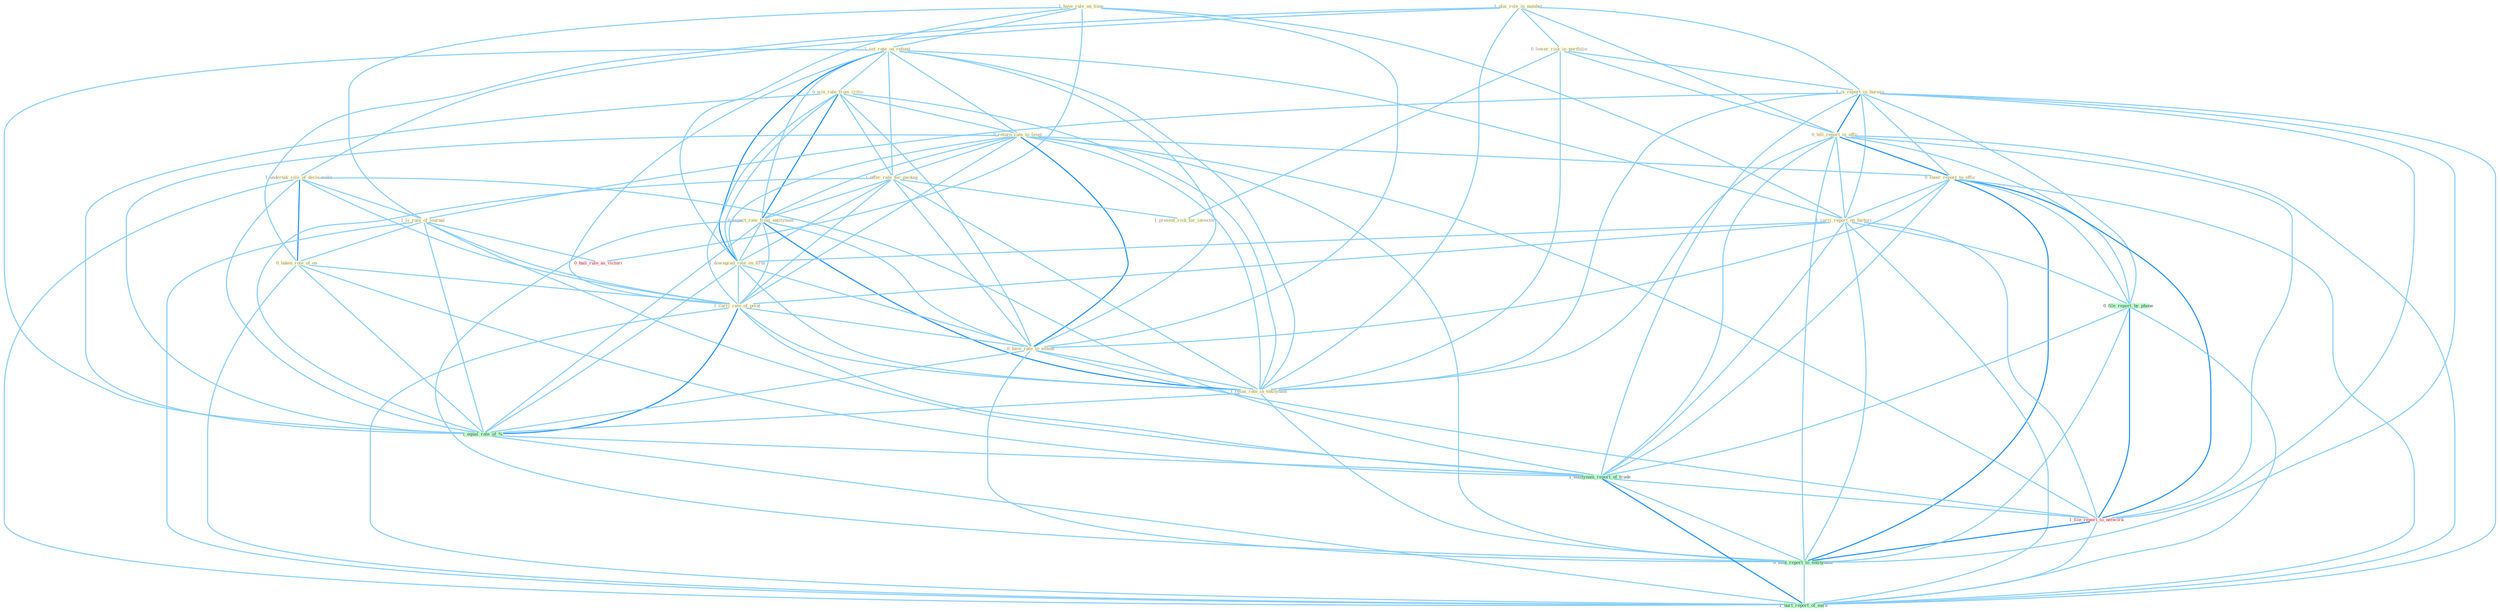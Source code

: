 Graph G{ 
    node
    [shape=polygon,style=filled,width=.5,height=.06,color="#BDFCC9",fixedsize=true,fontsize=4,
    fontcolor="#2f4f4f"];
    {node
    [color="#ffffe0", fontcolor="#8b7d6b"] "1_have_rule_on_time " "1_set_rate_on_refund " "0_win_rate_from_critic " "1_plai_role_in_number " "0_return_rate_to_level " "1_undertak_role_of_decis-make " "1_offer_rate_for_packag " "0_lower_risk_in_portfolio " "1_is_report_in_bureau " "1_present_risk_for_investor " "0_tell_report_in_offic " "0_steer_report_to_offic " "0_expect_rate_from_entitynam " "1_carri_report_on_factori " "1_is_rule_of_journal " "1_downgrad_rate_on_firm " "0_taken_role_of_on " "1_carri_rate_of_point " "0_have_rate_to_extent " "1_relax_rate_in_entitynam "}
{node [color="#fff0f5", fontcolor="#b22222"] "1_file_report_to_network " "0_hail_rule_as_victori "}
edge [color="#B0E2FF"];

	"1_have_rule_on_time " -- "1_set_rate_on_refund " [w="1", color="#87cefa" ];
	"1_have_rule_on_time " -- "1_carri_report_on_factori " [w="1", color="#87cefa" ];
	"1_have_rule_on_time " -- "1_is_rule_of_journal " [w="1", color="#87cefa" ];
	"1_have_rule_on_time " -- "1_downgrad_rate_on_firm " [w="1", color="#87cefa" ];
	"1_have_rule_on_time " -- "0_have_rate_to_extent " [w="1", color="#87cefa" ];
	"1_have_rule_on_time " -- "0_hail_rule_as_victori " [w="1", color="#87cefa" ];
	"1_set_rate_on_refund " -- "0_win_rate_from_critic " [w="1", color="#87cefa" ];
	"1_set_rate_on_refund " -- "0_return_rate_to_level " [w="1", color="#87cefa" ];
	"1_set_rate_on_refund " -- "1_offer_rate_for_packag " [w="1", color="#87cefa" ];
	"1_set_rate_on_refund " -- "0_expect_rate_from_entitynam " [w="1", color="#87cefa" ];
	"1_set_rate_on_refund " -- "1_carri_report_on_factori " [w="1", color="#87cefa" ];
	"1_set_rate_on_refund " -- "1_downgrad_rate_on_firm " [w="2", color="#1e90ff" , len=0.8];
	"1_set_rate_on_refund " -- "1_carri_rate_of_point " [w="1", color="#87cefa" ];
	"1_set_rate_on_refund " -- "0_have_rate_to_extent " [w="1", color="#87cefa" ];
	"1_set_rate_on_refund " -- "1_relax_rate_in_entitynam " [w="1", color="#87cefa" ];
	"1_set_rate_on_refund " -- "1_equal_rate_of_% " [w="1", color="#87cefa" ];
	"0_win_rate_from_critic " -- "0_return_rate_to_level " [w="1", color="#87cefa" ];
	"0_win_rate_from_critic " -- "1_offer_rate_for_packag " [w="1", color="#87cefa" ];
	"0_win_rate_from_critic " -- "0_expect_rate_from_entitynam " [w="2", color="#1e90ff" , len=0.8];
	"0_win_rate_from_critic " -- "1_downgrad_rate_on_firm " [w="1", color="#87cefa" ];
	"0_win_rate_from_critic " -- "1_carri_rate_of_point " [w="1", color="#87cefa" ];
	"0_win_rate_from_critic " -- "0_have_rate_to_extent " [w="1", color="#87cefa" ];
	"0_win_rate_from_critic " -- "1_relax_rate_in_entitynam " [w="1", color="#87cefa" ];
	"0_win_rate_from_critic " -- "1_equal_rate_of_% " [w="1", color="#87cefa" ];
	"1_plai_role_in_number " -- "1_undertak_role_of_decis-make " [w="1", color="#87cefa" ];
	"1_plai_role_in_number " -- "0_lower_risk_in_portfolio " [w="1", color="#87cefa" ];
	"1_plai_role_in_number " -- "1_is_report_in_bureau " [w="1", color="#87cefa" ];
	"1_plai_role_in_number " -- "0_tell_report_in_offic " [w="1", color="#87cefa" ];
	"1_plai_role_in_number " -- "0_taken_role_of_on " [w="1", color="#87cefa" ];
	"1_plai_role_in_number " -- "1_relax_rate_in_entitynam " [w="1", color="#87cefa" ];
	"0_return_rate_to_level " -- "1_offer_rate_for_packag " [w="1", color="#87cefa" ];
	"0_return_rate_to_level " -- "0_steer_report_to_offic " [w="1", color="#87cefa" ];
	"0_return_rate_to_level " -- "0_expect_rate_from_entitynam " [w="1", color="#87cefa" ];
	"0_return_rate_to_level " -- "1_downgrad_rate_on_firm " [w="1", color="#87cefa" ];
	"0_return_rate_to_level " -- "1_carri_rate_of_point " [w="1", color="#87cefa" ];
	"0_return_rate_to_level " -- "0_have_rate_to_extent " [w="2", color="#1e90ff" , len=0.8];
	"0_return_rate_to_level " -- "1_relax_rate_in_entitynam " [w="1", color="#87cefa" ];
	"0_return_rate_to_level " -- "1_equal_rate_of_% " [w="1", color="#87cefa" ];
	"0_return_rate_to_level " -- "1_file_report_to_network " [w="1", color="#87cefa" ];
	"0_return_rate_to_level " -- "0_sent_report_to_entitynam " [w="1", color="#87cefa" ];
	"1_undertak_role_of_decis-make " -- "1_is_rule_of_journal " [w="1", color="#87cefa" ];
	"1_undertak_role_of_decis-make " -- "0_taken_role_of_on " [w="2", color="#1e90ff" , len=0.8];
	"1_undertak_role_of_decis-make " -- "1_carri_rate_of_point " [w="1", color="#87cefa" ];
	"1_undertak_role_of_decis-make " -- "1_equal_rate_of_% " [w="1", color="#87cefa" ];
	"1_undertak_role_of_decis-make " -- "1_entitynam_report_of_trade " [w="1", color="#87cefa" ];
	"1_undertak_role_of_decis-make " -- "1_hurt_report_of_earn " [w="1", color="#87cefa" ];
	"1_offer_rate_for_packag " -- "1_present_risk_for_investor " [w="1", color="#87cefa" ];
	"1_offer_rate_for_packag " -- "0_expect_rate_from_entitynam " [w="1", color="#87cefa" ];
	"1_offer_rate_for_packag " -- "1_downgrad_rate_on_firm " [w="1", color="#87cefa" ];
	"1_offer_rate_for_packag " -- "1_carri_rate_of_point " [w="1", color="#87cefa" ];
	"1_offer_rate_for_packag " -- "0_have_rate_to_extent " [w="1", color="#87cefa" ];
	"1_offer_rate_for_packag " -- "1_relax_rate_in_entitynam " [w="1", color="#87cefa" ];
	"1_offer_rate_for_packag " -- "1_equal_rate_of_% " [w="1", color="#87cefa" ];
	"0_lower_risk_in_portfolio " -- "1_is_report_in_bureau " [w="1", color="#87cefa" ];
	"0_lower_risk_in_portfolio " -- "1_present_risk_for_investor " [w="1", color="#87cefa" ];
	"0_lower_risk_in_portfolio " -- "0_tell_report_in_offic " [w="1", color="#87cefa" ];
	"0_lower_risk_in_portfolio " -- "1_relax_rate_in_entitynam " [w="1", color="#87cefa" ];
	"1_is_report_in_bureau " -- "0_tell_report_in_offic " [w="2", color="#1e90ff" , len=0.8];
	"1_is_report_in_bureau " -- "0_steer_report_to_offic " [w="1", color="#87cefa" ];
	"1_is_report_in_bureau " -- "1_carri_report_on_factori " [w="1", color="#87cefa" ];
	"1_is_report_in_bureau " -- "1_is_rule_of_journal " [w="1", color="#87cefa" ];
	"1_is_report_in_bureau " -- "1_relax_rate_in_entitynam " [w="1", color="#87cefa" ];
	"1_is_report_in_bureau " -- "0_file_report_by_phone " [w="1", color="#87cefa" ];
	"1_is_report_in_bureau " -- "1_entitynam_report_of_trade " [w="1", color="#87cefa" ];
	"1_is_report_in_bureau " -- "1_file_report_to_network " [w="1", color="#87cefa" ];
	"1_is_report_in_bureau " -- "0_sent_report_to_entitynam " [w="1", color="#87cefa" ];
	"1_is_report_in_bureau " -- "1_hurt_report_of_earn " [w="1", color="#87cefa" ];
	"0_tell_report_in_offic " -- "0_steer_report_to_offic " [w="2", color="#1e90ff" , len=0.8];
	"0_tell_report_in_offic " -- "1_carri_report_on_factori " [w="1", color="#87cefa" ];
	"0_tell_report_in_offic " -- "1_relax_rate_in_entitynam " [w="1", color="#87cefa" ];
	"0_tell_report_in_offic " -- "0_file_report_by_phone " [w="1", color="#87cefa" ];
	"0_tell_report_in_offic " -- "1_entitynam_report_of_trade " [w="1", color="#87cefa" ];
	"0_tell_report_in_offic " -- "1_file_report_to_network " [w="1", color="#87cefa" ];
	"0_tell_report_in_offic " -- "0_sent_report_to_entitynam " [w="1", color="#87cefa" ];
	"0_tell_report_in_offic " -- "1_hurt_report_of_earn " [w="1", color="#87cefa" ];
	"0_steer_report_to_offic " -- "1_carri_report_on_factori " [w="1", color="#87cefa" ];
	"0_steer_report_to_offic " -- "0_have_rate_to_extent " [w="1", color="#87cefa" ];
	"0_steer_report_to_offic " -- "0_file_report_by_phone " [w="1", color="#87cefa" ];
	"0_steer_report_to_offic " -- "1_entitynam_report_of_trade " [w="1", color="#87cefa" ];
	"0_steer_report_to_offic " -- "1_file_report_to_network " [w="2", color="#1e90ff" , len=0.8];
	"0_steer_report_to_offic " -- "0_sent_report_to_entitynam " [w="2", color="#1e90ff" , len=0.8];
	"0_steer_report_to_offic " -- "1_hurt_report_of_earn " [w="1", color="#87cefa" ];
	"0_expect_rate_from_entitynam " -- "1_downgrad_rate_on_firm " [w="1", color="#87cefa" ];
	"0_expect_rate_from_entitynam " -- "1_carri_rate_of_point " [w="1", color="#87cefa" ];
	"0_expect_rate_from_entitynam " -- "0_have_rate_to_extent " [w="1", color="#87cefa" ];
	"0_expect_rate_from_entitynam " -- "1_relax_rate_in_entitynam " [w="2", color="#1e90ff" , len=0.8];
	"0_expect_rate_from_entitynam " -- "1_equal_rate_of_% " [w="1", color="#87cefa" ];
	"0_expect_rate_from_entitynam " -- "0_sent_report_to_entitynam " [w="1", color="#87cefa" ];
	"1_carri_report_on_factori " -- "1_downgrad_rate_on_firm " [w="1", color="#87cefa" ];
	"1_carri_report_on_factori " -- "1_carri_rate_of_point " [w="1", color="#87cefa" ];
	"1_carri_report_on_factori " -- "0_file_report_by_phone " [w="1", color="#87cefa" ];
	"1_carri_report_on_factori " -- "1_entitynam_report_of_trade " [w="1", color="#87cefa" ];
	"1_carri_report_on_factori " -- "1_file_report_to_network " [w="1", color="#87cefa" ];
	"1_carri_report_on_factori " -- "0_sent_report_to_entitynam " [w="1", color="#87cefa" ];
	"1_carri_report_on_factori " -- "1_hurt_report_of_earn " [w="1", color="#87cefa" ];
	"1_is_rule_of_journal " -- "0_taken_role_of_on " [w="1", color="#87cefa" ];
	"1_is_rule_of_journal " -- "1_carri_rate_of_point " [w="1", color="#87cefa" ];
	"1_is_rule_of_journal " -- "1_equal_rate_of_% " [w="1", color="#87cefa" ];
	"1_is_rule_of_journal " -- "1_entitynam_report_of_trade " [w="1", color="#87cefa" ];
	"1_is_rule_of_journal " -- "0_hail_rule_as_victori " [w="1", color="#87cefa" ];
	"1_is_rule_of_journal " -- "1_hurt_report_of_earn " [w="1", color="#87cefa" ];
	"1_downgrad_rate_on_firm " -- "1_carri_rate_of_point " [w="1", color="#87cefa" ];
	"1_downgrad_rate_on_firm " -- "0_have_rate_to_extent " [w="1", color="#87cefa" ];
	"1_downgrad_rate_on_firm " -- "1_relax_rate_in_entitynam " [w="1", color="#87cefa" ];
	"1_downgrad_rate_on_firm " -- "1_equal_rate_of_% " [w="1", color="#87cefa" ];
	"0_taken_role_of_on " -- "1_carri_rate_of_point " [w="1", color="#87cefa" ];
	"0_taken_role_of_on " -- "1_equal_rate_of_% " [w="1", color="#87cefa" ];
	"0_taken_role_of_on " -- "1_entitynam_report_of_trade " [w="1", color="#87cefa" ];
	"0_taken_role_of_on " -- "1_hurt_report_of_earn " [w="1", color="#87cefa" ];
	"1_carri_rate_of_point " -- "0_have_rate_to_extent " [w="1", color="#87cefa" ];
	"1_carri_rate_of_point " -- "1_relax_rate_in_entitynam " [w="1", color="#87cefa" ];
	"1_carri_rate_of_point " -- "1_equal_rate_of_% " [w="2", color="#1e90ff" , len=0.8];
	"1_carri_rate_of_point " -- "1_entitynam_report_of_trade " [w="1", color="#87cefa" ];
	"1_carri_rate_of_point " -- "1_hurt_report_of_earn " [w="1", color="#87cefa" ];
	"0_have_rate_to_extent " -- "1_relax_rate_in_entitynam " [w="1", color="#87cefa" ];
	"0_have_rate_to_extent " -- "1_equal_rate_of_% " [w="1", color="#87cefa" ];
	"0_have_rate_to_extent " -- "1_file_report_to_network " [w="1", color="#87cefa" ];
	"0_have_rate_to_extent " -- "0_sent_report_to_entitynam " [w="1", color="#87cefa" ];
	"1_relax_rate_in_entitynam " -- "1_equal_rate_of_% " [w="1", color="#87cefa" ];
	"1_relax_rate_in_entitynam " -- "0_sent_report_to_entitynam " [w="1", color="#87cefa" ];
	"0_file_report_by_phone " -- "1_entitynam_report_of_trade " [w="1", color="#87cefa" ];
	"0_file_report_by_phone " -- "1_file_report_to_network " [w="2", color="#1e90ff" , len=0.8];
	"0_file_report_by_phone " -- "0_sent_report_to_entitynam " [w="1", color="#87cefa" ];
	"0_file_report_by_phone " -- "1_hurt_report_of_earn " [w="1", color="#87cefa" ];
	"1_equal_rate_of_% " -- "1_entitynam_report_of_trade " [w="1", color="#87cefa" ];
	"1_equal_rate_of_% " -- "1_hurt_report_of_earn " [w="1", color="#87cefa" ];
	"1_entitynam_report_of_trade " -- "1_file_report_to_network " [w="1", color="#87cefa" ];
	"1_entitynam_report_of_trade " -- "0_sent_report_to_entitynam " [w="1", color="#87cefa" ];
	"1_entitynam_report_of_trade " -- "1_hurt_report_of_earn " [w="2", color="#1e90ff" , len=0.8];
	"1_file_report_to_network " -- "0_sent_report_to_entitynam " [w="2", color="#1e90ff" , len=0.8];
	"1_file_report_to_network " -- "1_hurt_report_of_earn " [w="1", color="#87cefa" ];
	"0_sent_report_to_entitynam " -- "1_hurt_report_of_earn " [w="1", color="#87cefa" ];
}